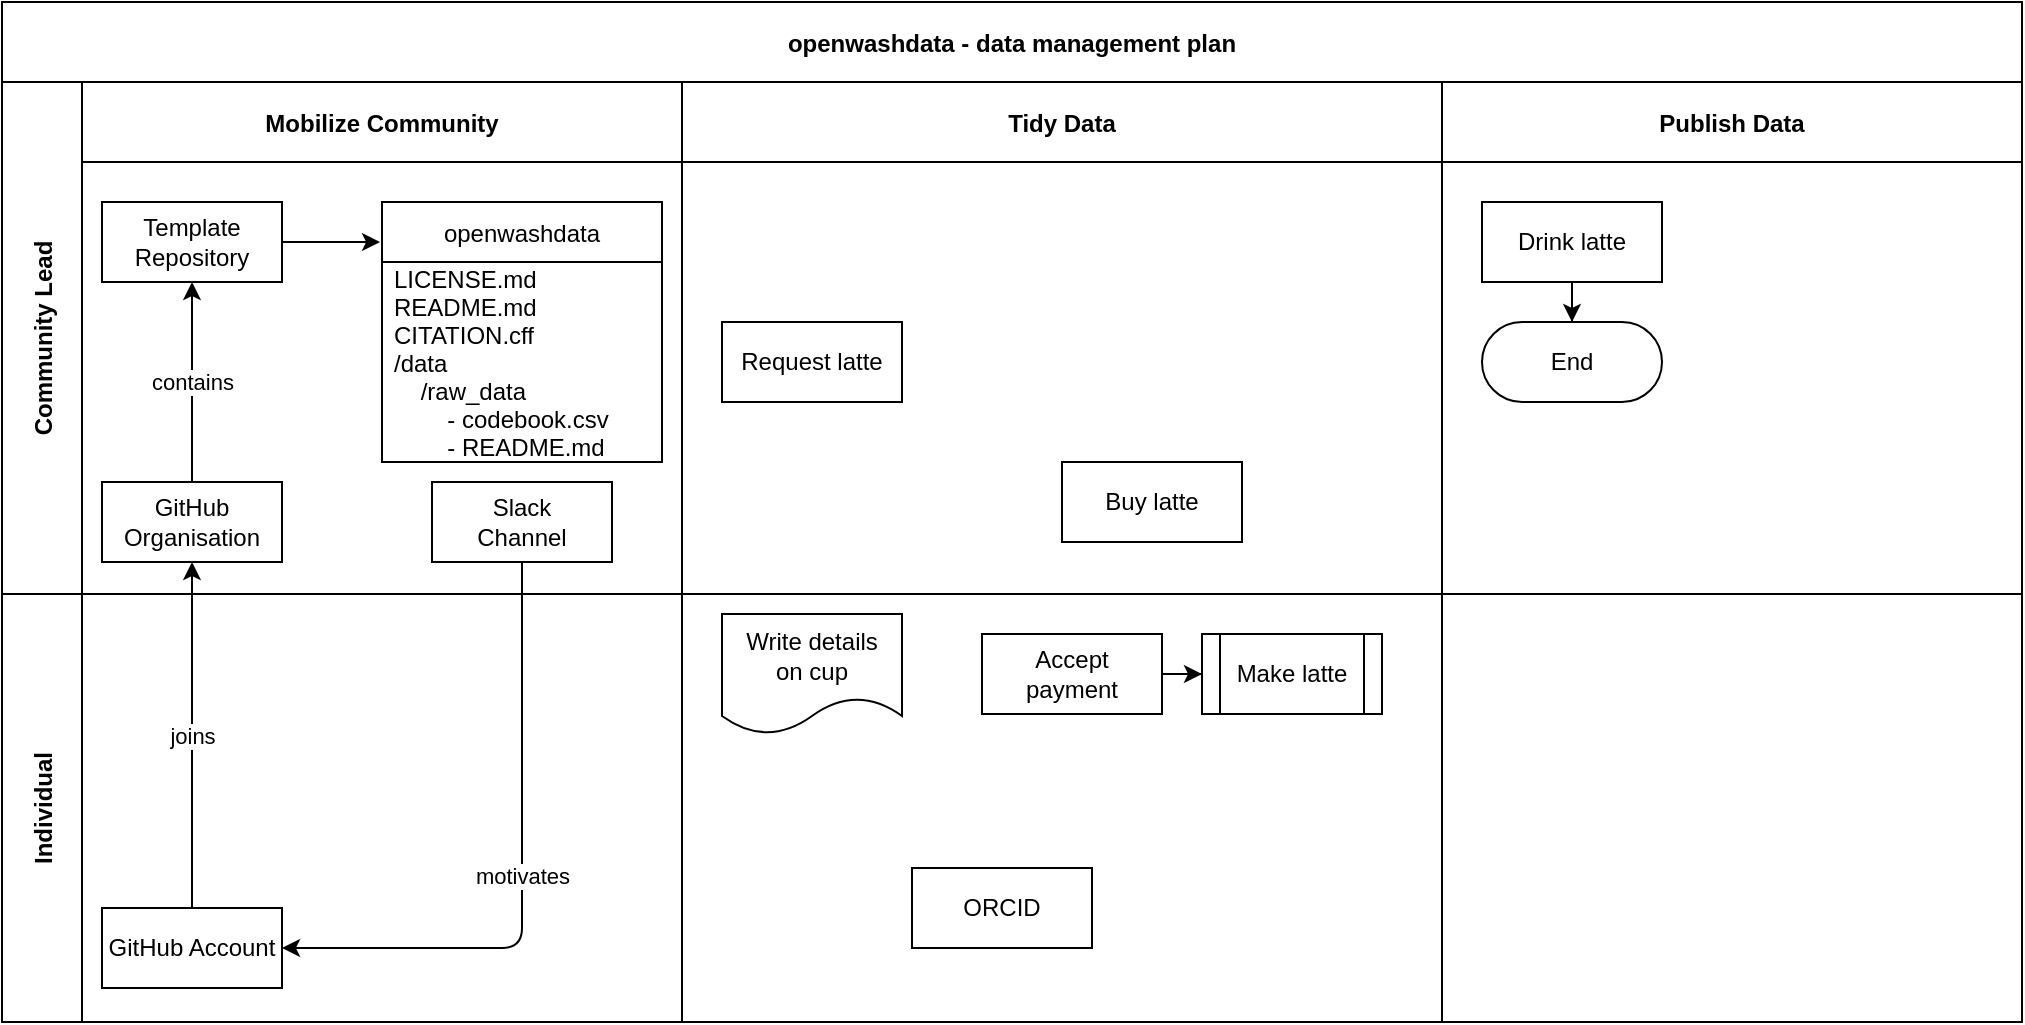 <mxfile version="17.1.3" type="github">
  <diagram id="kgpKYQtTHZ0yAKxKKP6v" name="Page-1">
    <mxGraphModel dx="2066" dy="1152" grid="1" gridSize="10" guides="1" tooltips="1" connect="1" arrows="1" fold="1" page="1" pageScale="1" pageWidth="1169" pageHeight="827" math="0" shadow="0">
      <root>
        <mxCell id="0" />
        <mxCell id="1" parent="0" />
        <mxCell id="3nuBFxr9cyL0pnOWT2aG-1" value="openwashdata - data management plan" style="shape=table;childLayout=tableLayout;startSize=40;collapsible=0;recursiveResize=0;expand=0;fillColor=none;fontStyle=1;" parent="1" vertex="1">
          <mxGeometry x="40" y="90" width="1010" height="510" as="geometry" />
        </mxCell>
        <mxCell id="uk4EVgTs81VsUXyXiHm2-17" value="" style="endArrow=classic;html=1;rounded=1;sketch=0;entryX=0.5;entryY=1;entryDx=0;entryDy=0;exitX=0.5;exitY=0;exitDx=0;exitDy=0;" edge="1" parent="3nuBFxr9cyL0pnOWT2aG-1" source="3nuBFxr9cyL0pnOWT2aG-17" target="uk4EVgTs81VsUXyXiHm2-14">
          <mxGeometry relative="1" as="geometry">
            <mxPoint x="250" y="290" as="sourcePoint" />
            <mxPoint x="350" y="290" as="targetPoint" />
          </mxGeometry>
        </mxCell>
        <mxCell id="uk4EVgTs81VsUXyXiHm2-18" value="joins" style="edgeLabel;resizable=0;html=1;align=center;verticalAlign=middle;rounded=0;sketch=0;" connectable="0" vertex="1" parent="uk4EVgTs81VsUXyXiHm2-17">
          <mxGeometry relative="1" as="geometry" />
        </mxCell>
        <mxCell id="3nuBFxr9cyL0pnOWT2aG-3" value="Community Lead" style="shape=tableRow;horizontal=0;swimlaneHead=0;swimlaneBody=0;top=0;left=0;bottom=0;right=0;fillColor=none;points=[[0,0.5],[1,0.5]];portConstraint=eastwest;startSize=40;collapsible=0;recursiveResize=0;expand=0;fontStyle=1;" parent="3nuBFxr9cyL0pnOWT2aG-1" vertex="1">
          <mxGeometry y="40" width="1010" height="256" as="geometry" />
        </mxCell>
        <mxCell id="3nuBFxr9cyL0pnOWT2aG-4" value="Mobilize Community" style="swimlane;swimlaneHead=0;swimlaneBody=0;connectable=0;fillColor=none;startSize=40;collapsible=0;recursiveResize=0;expand=0;fontStyle=1;" parent="3nuBFxr9cyL0pnOWT2aG-3" vertex="1">
          <mxGeometry x="40" width="300" height="256" as="geometry">
            <mxRectangle width="300" height="256" as="alternateBounds" />
          </mxGeometry>
        </mxCell>
        <mxCell id="uk4EVgTs81VsUXyXiHm2-14" value="GitHub&lt;br&gt;Organisation" style="rounded=0;whiteSpace=wrap;html=1;" vertex="1" parent="3nuBFxr9cyL0pnOWT2aG-4">
          <mxGeometry x="10" y="200" width="90" height="40" as="geometry" />
        </mxCell>
        <mxCell id="uk4EVgTs81VsUXyXiHm2-15" value="&lt;div&gt;Slack&lt;/div&gt;&lt;div&gt;Channel&lt;/div&gt;" style="rounded=0;whiteSpace=wrap;html=1;" vertex="1" parent="3nuBFxr9cyL0pnOWT2aG-4">
          <mxGeometry x="175" y="200" width="90" height="40" as="geometry" />
        </mxCell>
        <mxCell id="uk4EVgTs81VsUXyXiHm2-12" value="Template Repository" style="rounded=0;whiteSpace=wrap;html=1;" vertex="1" parent="3nuBFxr9cyL0pnOWT2aG-4">
          <mxGeometry x="10" y="60" width="90" height="40" as="geometry" />
        </mxCell>
        <mxCell id="uk4EVgTs81VsUXyXiHm2-22" value="" style="endArrow=classic;html=1;rounded=1;sketch=0;exitX=0.5;exitY=0;exitDx=0;exitDy=0;entryX=0.5;entryY=1;entryDx=0;entryDy=0;" edge="1" parent="3nuBFxr9cyL0pnOWT2aG-4" source="uk4EVgTs81VsUXyXiHm2-14" target="uk4EVgTs81VsUXyXiHm2-12">
          <mxGeometry relative="1" as="geometry">
            <mxPoint x="270" y="220" as="sourcePoint" />
            <mxPoint x="370" y="220" as="targetPoint" />
          </mxGeometry>
        </mxCell>
        <mxCell id="uk4EVgTs81VsUXyXiHm2-23" value="contains" style="edgeLabel;resizable=0;html=1;align=center;verticalAlign=middle;rounded=0;sketch=0;" connectable="0" vertex="1" parent="uk4EVgTs81VsUXyXiHm2-22">
          <mxGeometry relative="1" as="geometry" />
        </mxCell>
        <mxCell id="uk4EVgTs81VsUXyXiHm2-26" value="openwashdata" style="swimlane;fontStyle=0;childLayout=stackLayout;horizontal=1;startSize=30;horizontalStack=0;resizeParent=1;resizeParentMax=0;resizeLast=0;collapsible=1;marginBottom=0;rounded=0;sketch=0;" vertex="1" parent="3nuBFxr9cyL0pnOWT2aG-4">
          <mxGeometry x="150" y="60" width="140" height="130" as="geometry">
            <mxRectangle x="210" y="190" width="110" height="30" as="alternateBounds" />
          </mxGeometry>
        </mxCell>
        <mxCell id="uk4EVgTs81VsUXyXiHm2-27" value="LICENSE.md&#xa;README.md&#xa;CITATION.cff&#xa;/data&#xa;    /raw_data&#xa;        - codebook.csv&#xa;        - README.md&#xa;" style="text;strokeColor=none;fillColor=none;align=left;verticalAlign=middle;spacingLeft=4;spacingRight=4;overflow=hidden;points=[[0,0.5],[1,0.5]];portConstraint=eastwest;rotatable=0;rounded=0;sketch=0;" vertex="1" parent="uk4EVgTs81VsUXyXiHm2-26">
          <mxGeometry y="30" width="140" height="100" as="geometry" />
        </mxCell>
        <mxCell id="uk4EVgTs81VsUXyXiHm2-32" value="&lt;div&gt;&lt;br&gt;&lt;/div&gt;" style="endArrow=classic;html=1;rounded=1;sketch=0;exitX=1;exitY=0.5;exitDx=0;exitDy=0;entryX=-0.007;entryY=0.154;entryDx=0;entryDy=0;entryPerimeter=0;" edge="1" parent="3nuBFxr9cyL0pnOWT2aG-4" source="uk4EVgTs81VsUXyXiHm2-12" target="uk4EVgTs81VsUXyXiHm2-26">
          <mxGeometry relative="1" as="geometry">
            <mxPoint x="100" y="139.5" as="sourcePoint" />
            <mxPoint x="200" y="139.5" as="targetPoint" />
          </mxGeometry>
        </mxCell>
        <mxCell id="3nuBFxr9cyL0pnOWT2aG-8" value="Tidy Data" style="swimlane;swimlaneHead=0;swimlaneBody=0;connectable=0;fillColor=none;startSize=40;collapsible=0;recursiveResize=0;expand=0;fontStyle=1;" parent="3nuBFxr9cyL0pnOWT2aG-3" vertex="1">
          <mxGeometry x="340" width="380" height="256" as="geometry">
            <mxRectangle width="380" height="256" as="alternateBounds" />
          </mxGeometry>
        </mxCell>
        <mxCell id="3nuBFxr9cyL0pnOWT2aG-9" value="Request latte" style="rounded=0;whiteSpace=wrap;html=1;" parent="3nuBFxr9cyL0pnOWT2aG-8" vertex="1">
          <mxGeometry x="20" y="120" width="90" height="40" as="geometry" />
        </mxCell>
        <mxCell id="3nuBFxr9cyL0pnOWT2aG-10" value="Buy latte" style="rounded=0;whiteSpace=wrap;html=1;" parent="3nuBFxr9cyL0pnOWT2aG-8" vertex="1">
          <mxGeometry x="190" y="190" width="90" height="40" as="geometry" />
        </mxCell>
        <mxCell id="3nuBFxr9cyL0pnOWT2aG-11" value="Publish Data" style="swimlane;swimlaneHead=0;swimlaneBody=0;connectable=0;fillColor=none;startSize=40;collapsible=0;recursiveResize=0;expand=0;fontStyle=1;" parent="3nuBFxr9cyL0pnOWT2aG-3" vertex="1">
          <mxGeometry x="720" width="290" height="256" as="geometry">
            <mxRectangle width="290" height="256" as="alternateBounds" />
          </mxGeometry>
        </mxCell>
        <mxCell id="3nuBFxr9cyL0pnOWT2aG-12" style="edgeStyle=orthogonalEdgeStyle;rounded=0;orthogonalLoop=1;jettySize=auto;html=1;" parent="3nuBFxr9cyL0pnOWT2aG-11" source="3nuBFxr9cyL0pnOWT2aG-13" target="3nuBFxr9cyL0pnOWT2aG-14" edge="1">
          <mxGeometry relative="1" as="geometry" />
        </mxCell>
        <mxCell id="3nuBFxr9cyL0pnOWT2aG-13" value="Drink latte" style="rounded=0;whiteSpace=wrap;html=1;" parent="3nuBFxr9cyL0pnOWT2aG-11" vertex="1">
          <mxGeometry x="20" y="60" width="90" height="40" as="geometry" />
        </mxCell>
        <mxCell id="3nuBFxr9cyL0pnOWT2aG-14" value="End" style="rounded=1;whiteSpace=wrap;html=1;arcSize=50;" parent="3nuBFxr9cyL0pnOWT2aG-11" vertex="1">
          <mxGeometry x="20" y="120" width="90" height="40" as="geometry" />
        </mxCell>
        <mxCell id="3nuBFxr9cyL0pnOWT2aG-15" value="Individual" style="shape=tableRow;horizontal=0;swimlaneHead=0;swimlaneBody=0;top=0;left=0;bottom=0;right=0;fillColor=none;points=[[0,0.5],[1,0.5]];portConstraint=eastwest;startSize=40;collapsible=0;recursiveResize=0;expand=0;fontStyle=1;" parent="3nuBFxr9cyL0pnOWT2aG-1" vertex="1">
          <mxGeometry y="296" width="1010" height="214" as="geometry" />
        </mxCell>
        <mxCell id="3nuBFxr9cyL0pnOWT2aG-16" value="" style="swimlane;swimlaneHead=0;swimlaneBody=0;connectable=0;fillColor=none;startSize=0;collapsible=0;recursiveResize=0;expand=0;fontStyle=1;" parent="3nuBFxr9cyL0pnOWT2aG-15" vertex="1">
          <mxGeometry x="40" width="300" height="214" as="geometry">
            <mxRectangle width="300" height="214" as="alternateBounds" />
          </mxGeometry>
        </mxCell>
        <mxCell id="3nuBFxr9cyL0pnOWT2aG-17" value="GitHub Account" style="rounded=0;whiteSpace=wrap;html=1;" parent="3nuBFxr9cyL0pnOWT2aG-16" vertex="1">
          <mxGeometry x="10" y="157" width="90" height="40" as="geometry" />
        </mxCell>
        <mxCell id="3nuBFxr9cyL0pnOWT2aG-18" value="" style="swimlane;swimlaneHead=0;swimlaneBody=0;connectable=0;fillColor=none;startSize=0;collapsible=0;recursiveResize=0;expand=0;fontStyle=1;" parent="3nuBFxr9cyL0pnOWT2aG-15" vertex="1">
          <mxGeometry x="340" width="380" height="214" as="geometry">
            <mxRectangle width="380" height="214" as="alternateBounds" />
          </mxGeometry>
        </mxCell>
        <mxCell id="3nuBFxr9cyL0pnOWT2aG-19" value="" style="edgeStyle=orthogonalEdgeStyle;rounded=0;orthogonalLoop=1;jettySize=auto;html=1;" parent="3nuBFxr9cyL0pnOWT2aG-18" source="3nuBFxr9cyL0pnOWT2aG-20" target="3nuBFxr9cyL0pnOWT2aG-22" edge="1">
          <mxGeometry relative="1" as="geometry" />
        </mxCell>
        <mxCell id="3nuBFxr9cyL0pnOWT2aG-20" value="Accept&lt;br&gt;payment" style="rounded=0;whiteSpace=wrap;html=1;" parent="3nuBFxr9cyL0pnOWT2aG-18" vertex="1">
          <mxGeometry x="150" y="20" width="90" height="40" as="geometry" />
        </mxCell>
        <mxCell id="3nuBFxr9cyL0pnOWT2aG-21" value="Write details&lt;br&gt;on cup" style="shape=document;whiteSpace=wrap;html=1;boundedLbl=1;" parent="3nuBFxr9cyL0pnOWT2aG-18" vertex="1">
          <mxGeometry x="20" y="10" width="90" height="60" as="geometry" />
        </mxCell>
        <mxCell id="3nuBFxr9cyL0pnOWT2aG-22" value="Make latte" style="shape=process;whiteSpace=wrap;html=1;backgroundOutline=1;" parent="3nuBFxr9cyL0pnOWT2aG-18" vertex="1">
          <mxGeometry x="260" y="20" width="90" height="40" as="geometry" />
        </mxCell>
        <mxCell id="uk4EVgTs81VsUXyXiHm2-13" value="ORCID" style="rounded=0;whiteSpace=wrap;html=1;" vertex="1" parent="3nuBFxr9cyL0pnOWT2aG-18">
          <mxGeometry x="115" y="137" width="90" height="40" as="geometry" />
        </mxCell>
        <mxCell id="3nuBFxr9cyL0pnOWT2aG-23" value="" style="swimlane;swimlaneHead=0;swimlaneBody=0;connectable=0;fillColor=none;startSize=0;collapsible=0;recursiveResize=0;expand=0;fontStyle=1;" parent="3nuBFxr9cyL0pnOWT2aG-15" vertex="1">
          <mxGeometry x="720" width="290" height="214" as="geometry">
            <mxRectangle width="290" height="214" as="alternateBounds" />
          </mxGeometry>
        </mxCell>
        <mxCell id="uk4EVgTs81VsUXyXiHm2-20" value="" style="endArrow=classic;html=1;rounded=1;sketch=0;exitX=0.5;exitY=1;exitDx=0;exitDy=0;entryX=1;entryY=0.5;entryDx=0;entryDy=0;edgeStyle=orthogonalEdgeStyle;" edge="1" parent="3nuBFxr9cyL0pnOWT2aG-1" source="uk4EVgTs81VsUXyXiHm2-15" target="3nuBFxr9cyL0pnOWT2aG-17">
          <mxGeometry relative="1" as="geometry">
            <mxPoint x="330" y="260" as="sourcePoint" />
            <mxPoint x="430" y="260" as="targetPoint" />
          </mxGeometry>
        </mxCell>
        <mxCell id="uk4EVgTs81VsUXyXiHm2-21" value="motivates" style="edgeLabel;resizable=0;html=1;align=center;verticalAlign=middle;rounded=0;sketch=0;" connectable="0" vertex="1" parent="uk4EVgTs81VsUXyXiHm2-20">
          <mxGeometry relative="1" as="geometry" />
        </mxCell>
      </root>
    </mxGraphModel>
  </diagram>
</mxfile>
